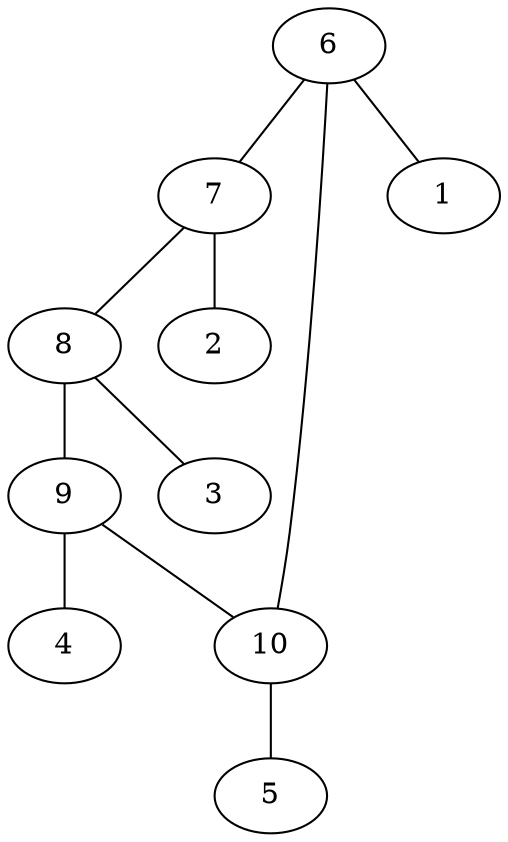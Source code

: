strict graph G{
6--7[arrowhead = none]
6--10[arrowhead = none]
6--1[arrowhead = none]
7--8[arrowhead = none]
7--2[arrowhead = none]
8--9[arrowhead = none]
8--3[arrowhead = none]
9--10[arrowhead = none]
9--4[arrowhead = none]
10--5[arrowhead = none]
}
